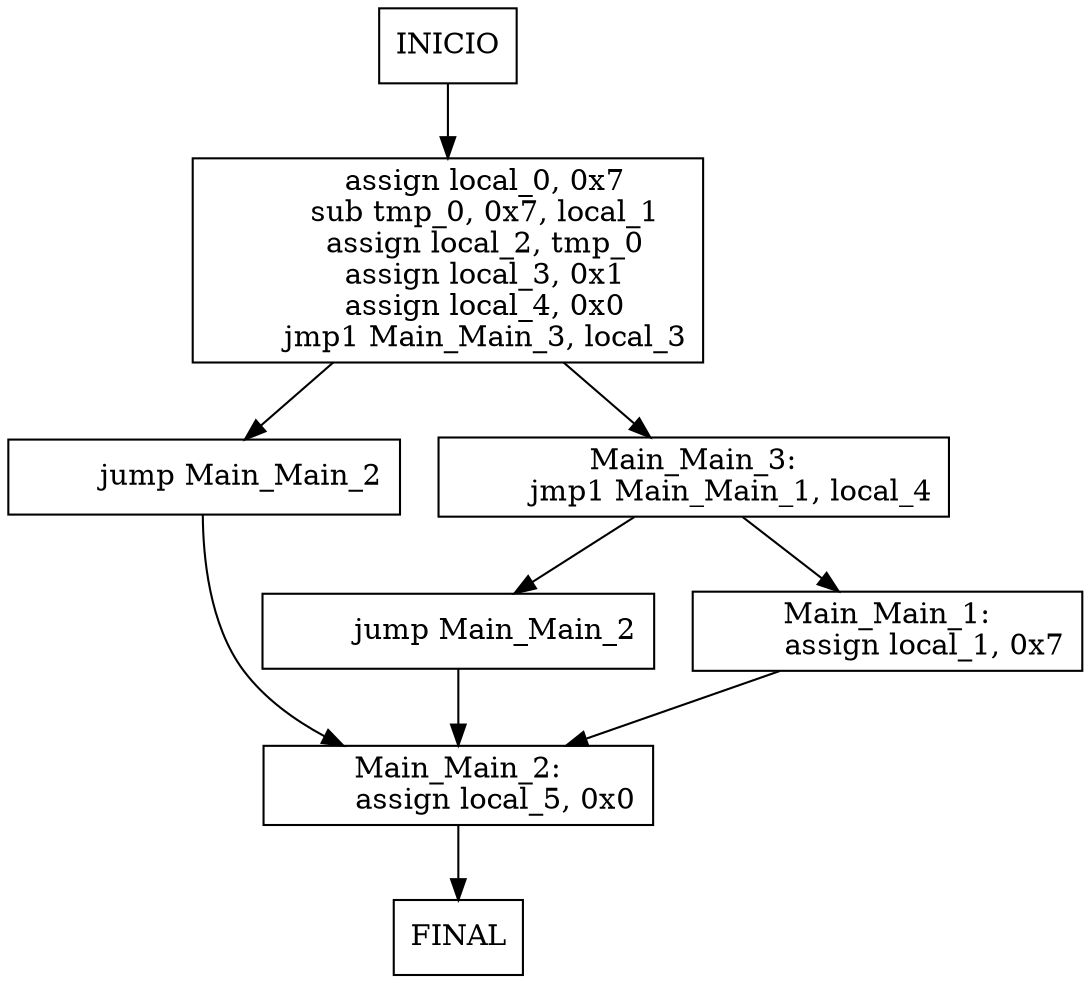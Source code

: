 digraph pgn {
rankdir=TD;
node [shape = rectangle];
B0 [label = "	assign local_0, 0x7
	sub tmp_0, 0x7, local_1
	assign local_2, tmp_0
	assign local_3, 0x1
	assign local_4, 0x0
	jmp1 Main_Main_3, local_3
"]
B1 [label = "	jump Main_Main_2
"]
B2 [label = "Main_Main_3:
	jmp1 Main_Main_1, local_4
"]
B5 [label = "Main_Main_2:
	assign local_5, 0x0
"]
B3 [label = "	jump Main_Main_2
"]
B4 [label = "Main_Main_1:
	assign local_1, 0x7
"]
INICIO -> B0
B0 -> B1
B0 -> B2
B1 -> B5
B2 -> B3
B2 -> B4
B5 -> FINAL
B3 -> B5
B4 -> B5
}
